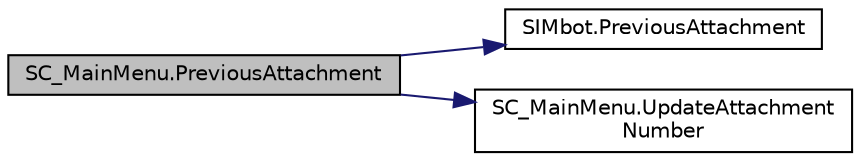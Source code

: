 digraph "SC_MainMenu.PreviousAttachment"
{
 // LATEX_PDF_SIZE
  edge [fontname="Helvetica",fontsize="10",labelfontname="Helvetica",labelfontsize="10"];
  node [fontname="Helvetica",fontsize="10",shape=record];
  rankdir="LR";
  Node1 [label="SC_MainMenu.PreviousAttachment",height=0.2,width=0.4,color="black", fillcolor="grey75", style="filled", fontcolor="black",tooltip=" "];
  Node1 -> Node2 [color="midnightblue",fontsize="10",style="solid",fontname="Helvetica"];
  Node2 [label="SIMbot.PreviousAttachment",height=0.2,width=0.4,color="black", fillcolor="white", style="filled",URL="$class_s_i_mbot.html#a2c2b674d04cea133f570c4c8a8f1852c",tooltip=" "];
  Node1 -> Node3 [color="midnightblue",fontsize="10",style="solid",fontname="Helvetica"];
  Node3 [label="SC_MainMenu.UpdateAttachment\lNumber",height=0.2,width=0.4,color="black", fillcolor="white", style="filled",URL="$class_s_c___main_menu.html#a52f296a7db14cb271ef3569777941f1e",tooltip=" "];
}
